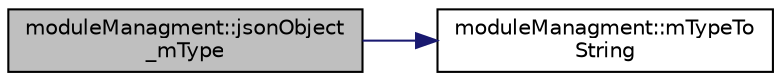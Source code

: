 digraph "moduleManagment::jsonObject_mType"
{
 // LATEX_PDF_SIZE
  edge [fontname="Helvetica",fontsize="10",labelfontname="Helvetica",labelfontsize="10"];
  node [fontname="Helvetica",fontsize="10",shape=record];
  rankdir="LR";
  Node1 [label="moduleManagment::jsonObject\l_mType",height=0.2,width=0.4,color="black", fillcolor="grey75", style="filled", fontcolor="black",tooltip=" "];
  Node1 -> Node2 [color="midnightblue",fontsize="10",style="solid",fontname="Helvetica"];
  Node2 [label="moduleManagment::mTypeTo\lString",height=0.2,width=0.4,color="black", fillcolor="white", style="filled",URL="$classmodule_managment.html#ac4991edf27e82cecaa2518be2a87e758",tooltip=" "];
}

